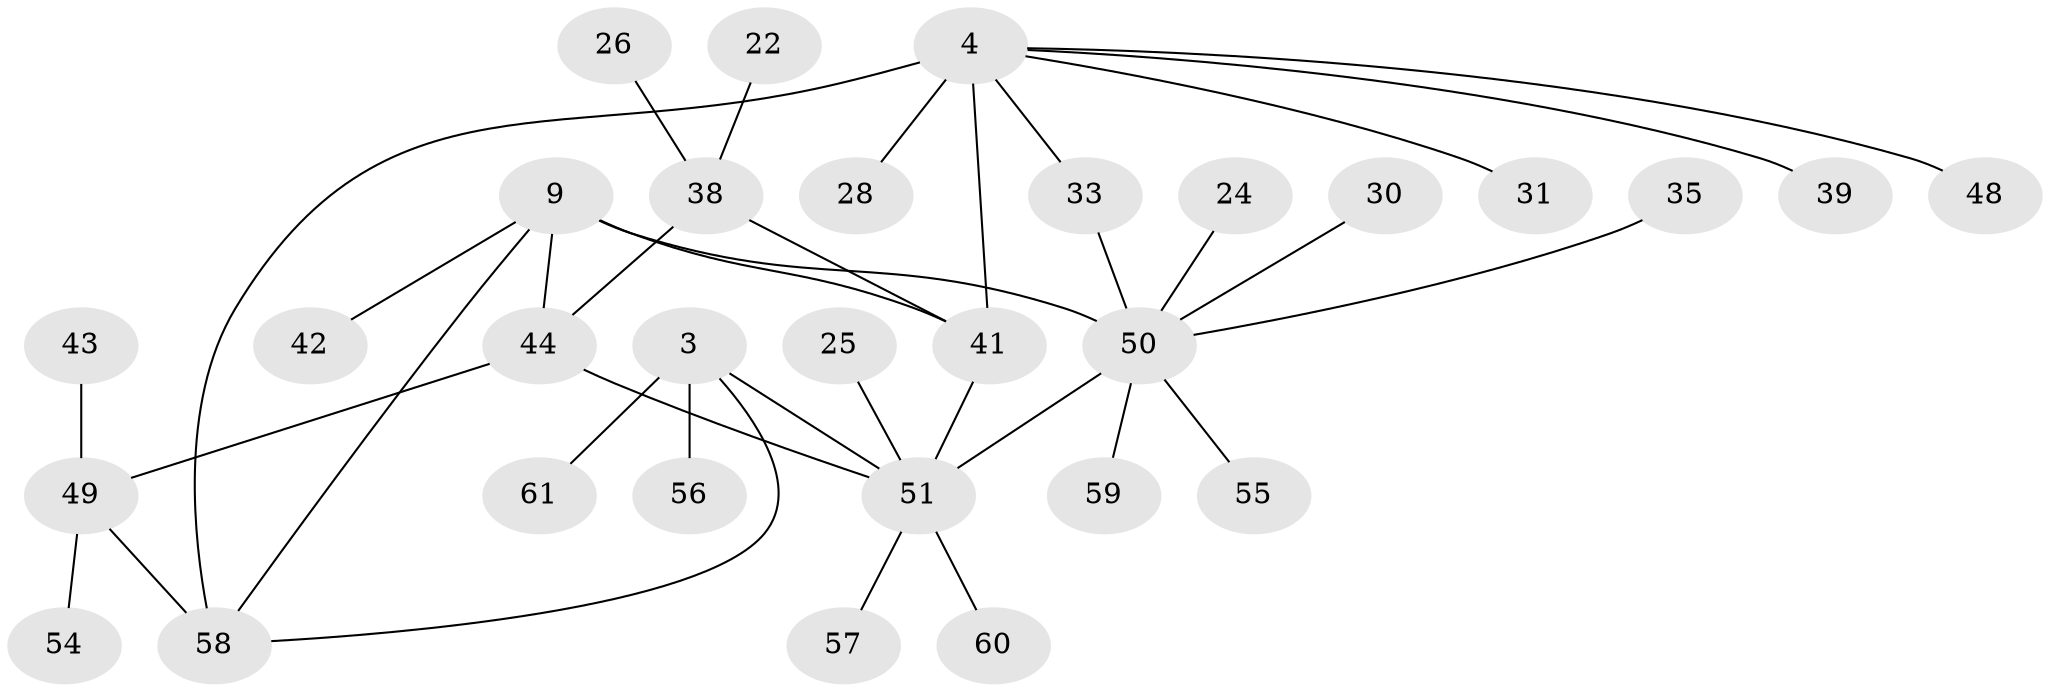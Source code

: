 // original degree distribution, {10: 0.01639344262295082, 3: 0.08196721311475409, 4: 0.06557377049180328, 9: 0.03278688524590164, 8: 0.03278688524590164, 5: 0.03278688524590164, 6: 0.03278688524590164, 2: 0.16393442622950818, 1: 0.5409836065573771}
// Generated by graph-tools (version 1.1) at 2025/54/03/09/25 04:54:10]
// undirected, 30 vertices, 36 edges
graph export_dot {
graph [start="1"]
  node [color=gray90,style=filled];
  3 [super="+2"];
  4;
  9 [super="+7"];
  22;
  24;
  25 [super="+19"];
  26 [super="+17"];
  28;
  30;
  31 [super="+27"];
  33;
  35;
  38 [super="+18"];
  39;
  41 [super="+13"];
  42;
  43;
  44 [super="+40"];
  48;
  49 [super="+34+37"];
  50 [super="+47+21+20+8"];
  51 [super="+1"];
  54 [super="+23"];
  55;
  56;
  57;
  58 [super="+52"];
  59;
  60;
  61 [super="+53"];
  3 -- 56;
  3 -- 61;
  3 -- 58;
  3 -- 51 [weight=2];
  4 -- 28;
  4 -- 33;
  4 -- 39;
  4 -- 41 [weight=2];
  4 -- 48;
  4 -- 31;
  4 -- 58 [weight=2];
  9 -- 42;
  9 -- 41;
  9 -- 50 [weight=3];
  9 -- 58;
  9 -- 44;
  22 -- 38;
  24 -- 50;
  25 -- 51;
  26 -- 38;
  30 -- 50;
  33 -- 50;
  35 -- 50;
  38 -- 41 [weight=2];
  38 -- 44;
  41 -- 51;
  43 -- 49;
  44 -- 49 [weight=2];
  44 -- 51;
  49 -- 54;
  49 -- 58;
  50 -- 55;
  50 -- 59;
  50 -- 51 [weight=2];
  51 -- 57;
  51 -- 60;
}
